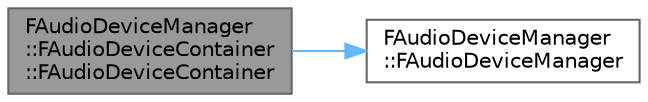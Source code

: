 digraph "FAudioDeviceManager::FAudioDeviceContainer::FAudioDeviceContainer"
{
 // INTERACTIVE_SVG=YES
 // LATEX_PDF_SIZE
  bgcolor="transparent";
  edge [fontname=Helvetica,fontsize=10,labelfontname=Helvetica,labelfontsize=10];
  node [fontname=Helvetica,fontsize=10,shape=box,height=0.2,width=0.4];
  rankdir="LR";
  Node1 [id="Node000001",label="FAudioDeviceManager\l::FAudioDeviceContainer\l::FAudioDeviceContainer",height=0.2,width=0.4,color="gray40", fillcolor="grey60", style="filled", fontcolor="black",tooltip=" "];
  Node1 -> Node2 [id="edge1_Node000001_Node000002",color="steelblue1",style="solid",tooltip=" "];
  Node2 [id="Node000002",label="FAudioDeviceManager\l::FAudioDeviceManager",height=0.2,width=0.4,color="grey40", fillcolor="white", style="filled",URL="$d1/dd9/classFAudioDeviceManager.html#a7aad91a55b274e1e4b15c58fee60aa0c",tooltip="Constructor."];
}
